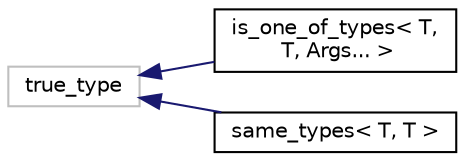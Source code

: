 digraph "Graphical Class Hierarchy"
{
  edge [fontname="Helvetica",fontsize="10",labelfontname="Helvetica",labelfontsize="10"];
  node [fontname="Helvetica",fontsize="10",shape=record];
  rankdir="LR";
  Node1 [label="true_type",height=0.2,width=0.4,color="grey75", fillcolor="white", style="filled"];
  Node1 -> Node2 [dir="back",color="midnightblue",fontsize="10",style="solid",fontname="Helvetica"];
  Node2 [label="is_one_of_types\< T,\l T, Args... \>",height=0.2,width=0.4,color="black", fillcolor="white", style="filled",URL="$structis__one__of__types_3_01_t_00_01_t_00_01_args_8_8_8_01_4.html"];
  Node1 -> Node3 [dir="back",color="midnightblue",fontsize="10",style="solid",fontname="Helvetica"];
  Node3 [label="same_types\< T, T \>",height=0.2,width=0.4,color="black", fillcolor="white", style="filled",URL="$structsame__types_3_01_t_00_01_t_01_4.html"];
}
